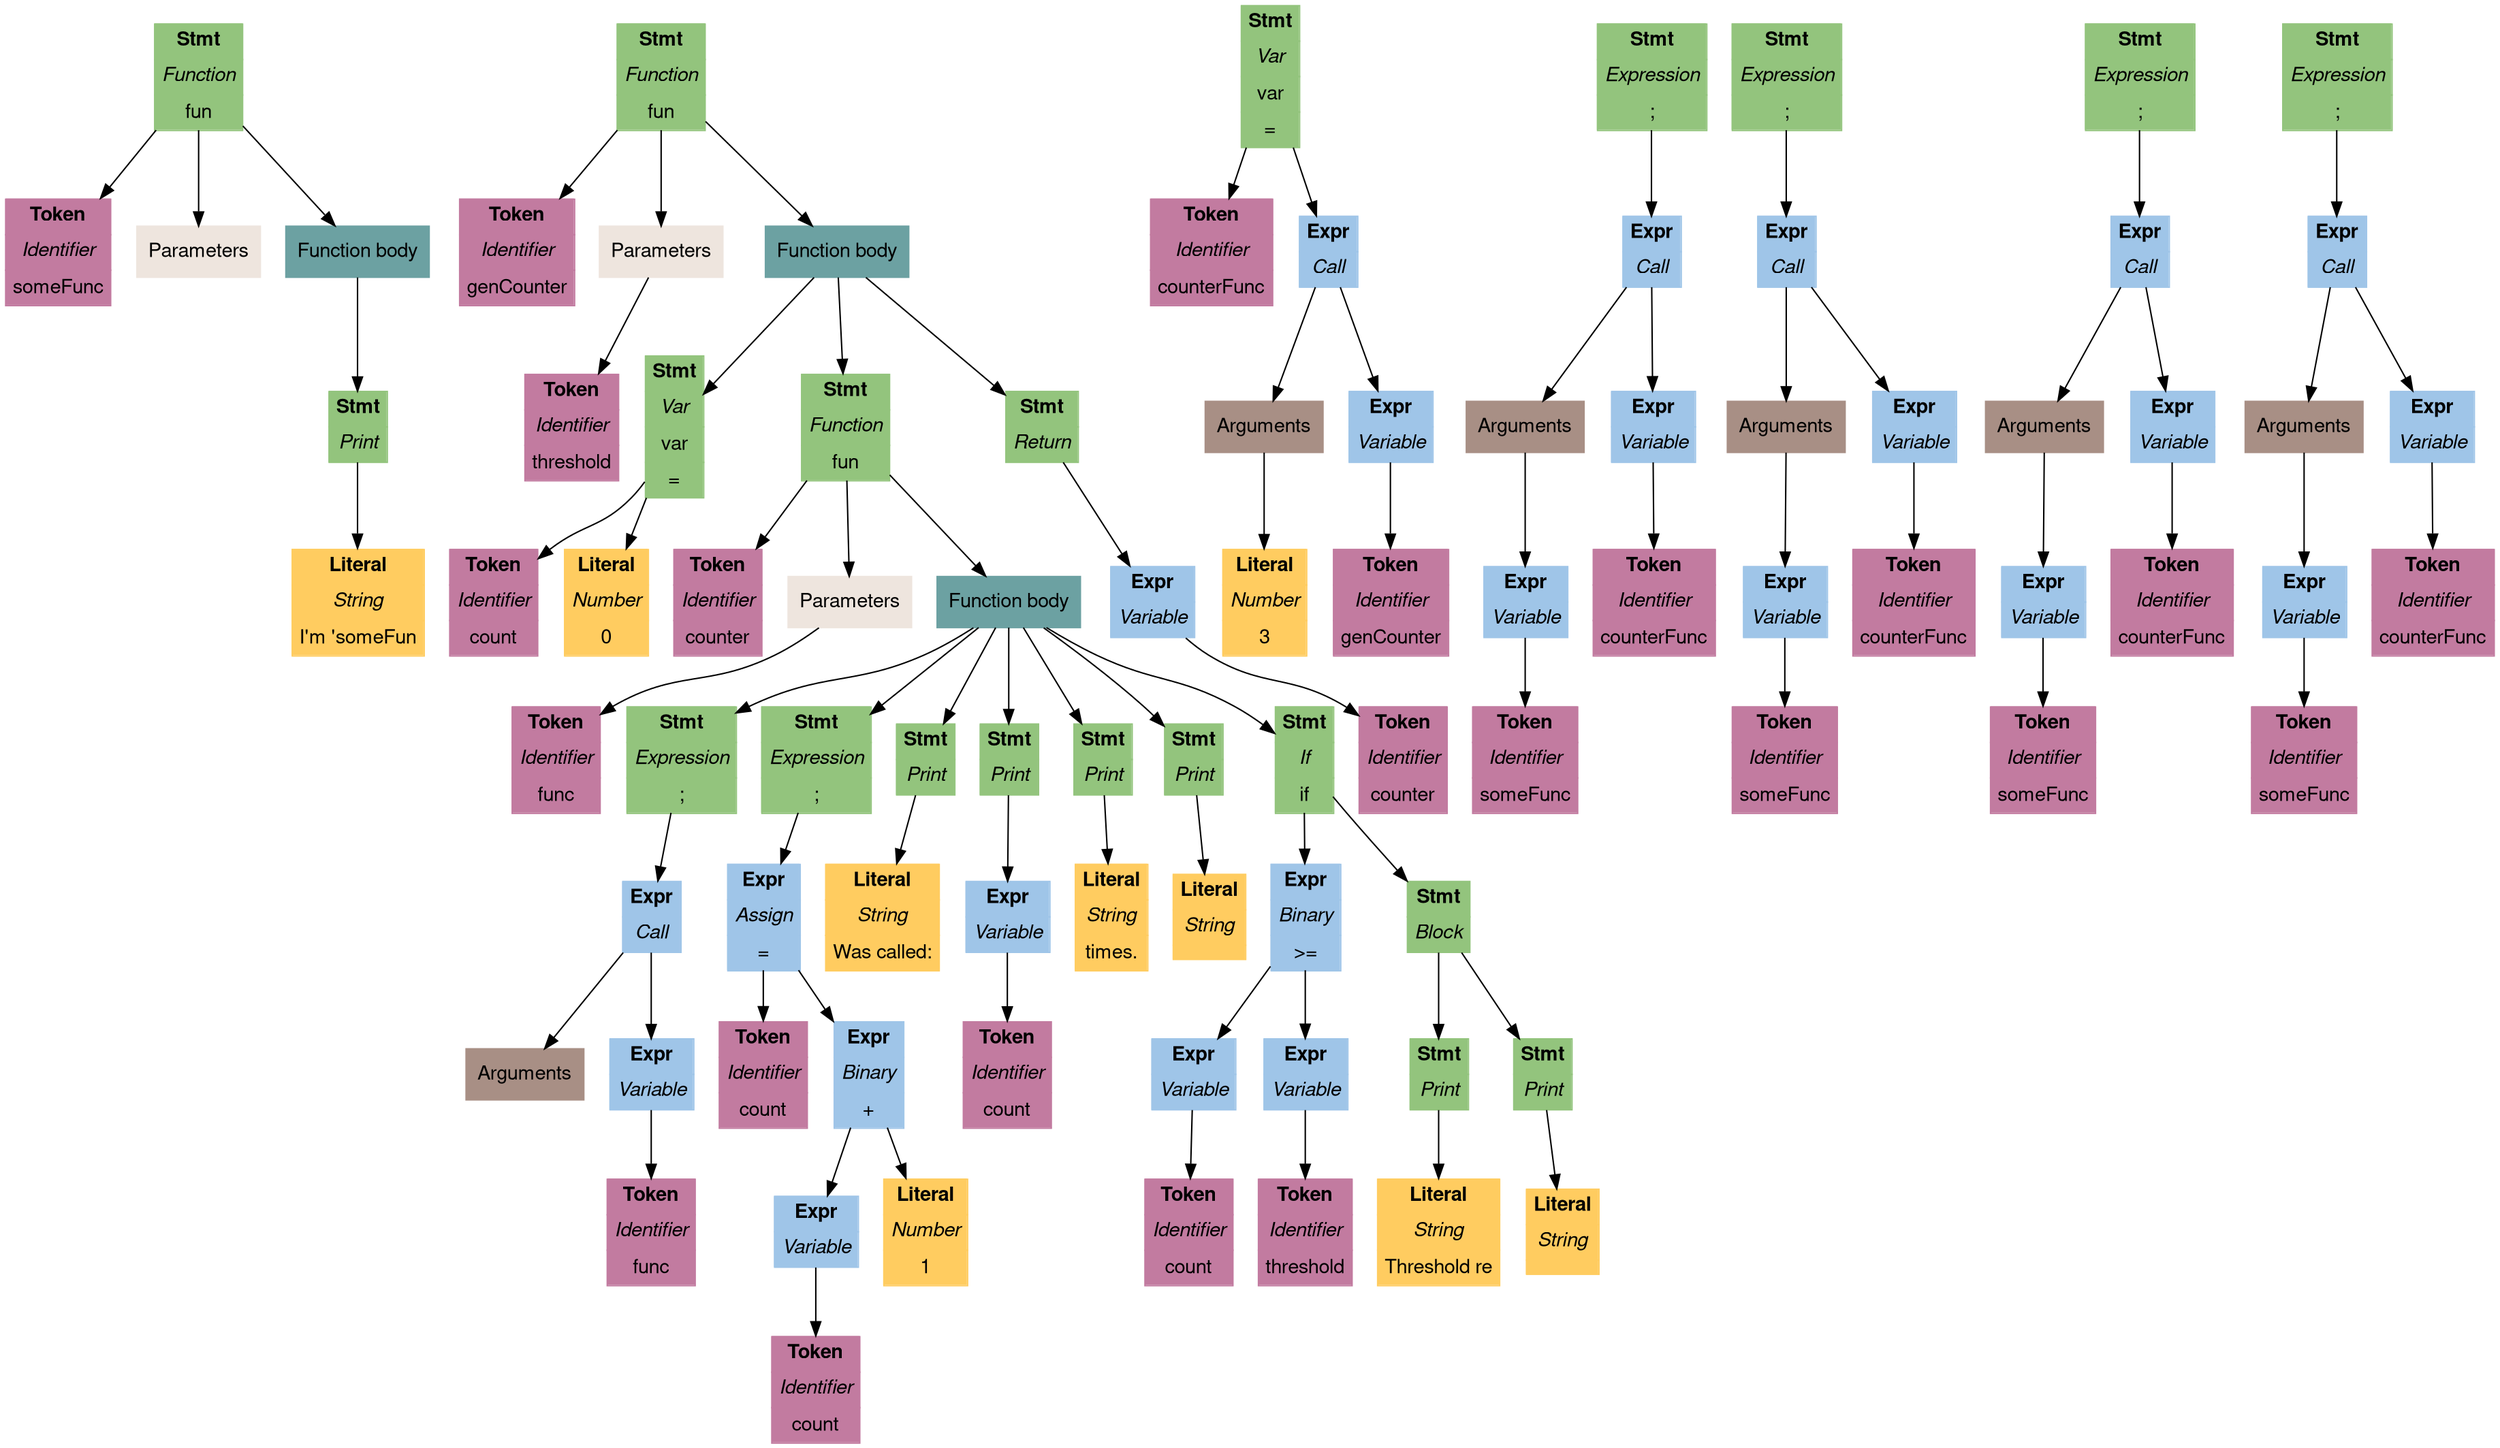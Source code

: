 digraph Program {
subgraph stmt0 {
	fontname="Helvetica,Arial,sans-serif"
	node [
		style=filled
		shape=rect
		fontname="Helvetica,Arial,sans-serif"
	]
	edge [
		fontname="Helvetica,Arial,sans-serif"
	]
	N1 [
		color="#93c47d"
		label=<<table border="0" cellborder="1" cellspacing="0" cellpadding="4">
			<tr> <td align="center"><b>Stmt</b></td> </tr>
			<tr> <td align="center"><i>Function</i></td> </tr>
			<tr> <td align="center">fun</td> </tr>
		</table>>
		shape=plain
	]
	N2 [
		color="#c27ba0"
		label=<<table border="0" cellborder="1" cellspacing="0" cellpadding="4">
			<tr> <td align="center"><b>Token</b></td> </tr>
			<tr> <td align="center"><i>Identifier</i></td> </tr>
			<tr> <td align="center">someFunc</td> </tr>
		</table>>
		shape=plain
	]
	N3 [
		color="#eee5de"
		label="Parameters"
	]
	N4 [
		color="#6ca1a2"
		label="Function body"
	]
	N1 -> {N2, N3, N4}
	N5 [
		color="#93c47d"
		label=<<table border="0" cellborder="1" cellspacing="0" cellpadding="4">
			<tr> <td align="center"><b>Stmt</b></td> </tr>
			<tr> <td align="center"><i>Print</i></td> </tr>
		</table>>
		shape=plain
	]
	N6 [
		color="#ffcc60"
		label=<<table border="0" cellborder="1" cellspacing="0" cellpadding="4">
			<tr> <td align="center"><b>Literal</b></td> </tr>
			<tr> <td align="center"><i>String</i></td> </tr>
			<tr> <td align="center">I'm 'someFun</td> </tr>
		</table>>
		shape=plain
	]
	N5 -> N6
	N4 -> N5
}
subgraph stmt1 {
	fontname="Helvetica,Arial,sans-serif"
	node [
		style=filled
		shape=rect
		fontname="Helvetica,Arial,sans-serif"
	]
	edge [
		fontname="Helvetica,Arial,sans-serif"
	]
	N7 [
		color="#93c47d"
		label=<<table border="0" cellborder="1" cellspacing="0" cellpadding="4">
			<tr> <td align="center"><b>Stmt</b></td> </tr>
			<tr> <td align="center"><i>Function</i></td> </tr>
			<tr> <td align="center">fun</td> </tr>
		</table>>
		shape=plain
	]
	N8 [
		color="#c27ba0"
		label=<<table border="0" cellborder="1" cellspacing="0" cellpadding="4">
			<tr> <td align="center"><b>Token</b></td> </tr>
			<tr> <td align="center"><i>Identifier</i></td> </tr>
			<tr> <td align="center">genCounter</td> </tr>
		</table>>
		shape=plain
	]
	N9 [
		color="#eee5de"
		label="Parameters"
	]
	N10 [
		color="#6ca1a2"
		label="Function body"
	]
	N7 -> {N8, N9, N10}
	N11 [
		color="#c27ba0"
		label=<<table border="0" cellborder="1" cellspacing="0" cellpadding="4">
			<tr> <td align="center"><b>Token</b></td> </tr>
			<tr> <td align="center"><i>Identifier</i></td> </tr>
			<tr> <td align="center">threshold</td> </tr>
		</table>>
		shape=plain
	]
	N9 -> N11
	N12 [
		color="#93c47d"
		label=<<table border="0" cellborder="1" cellspacing="0" cellpadding="4">
			<tr> <td align="center"><b>Stmt</b></td> </tr>
			<tr> <td align="center"><i>Var</i></td> </tr>
			<tr> <td align="center">var</td> </tr>
			<tr> <td align="center">=</td> </tr>
		</table>>
		shape=plain
	]
	N13 [
		color="#c27ba0"
		label=<<table border="0" cellborder="1" cellspacing="0" cellpadding="4">
			<tr> <td align="center"><b>Token</b></td> </tr>
			<tr> <td align="center"><i>Identifier</i></td> </tr>
			<tr> <td align="center">count</td> </tr>
		</table>>
		shape=plain
	]
	N14 [
		color="#ffcc60"
		label=<<table border="0" cellborder="1" cellspacing="0" cellpadding="4">
			<tr> <td align="center"><b>Literal</b></td> </tr>
			<tr> <td align="center"><i>Number</i></td> </tr>
			<tr> <td align="center">0</td> </tr>
		</table>>
		shape=plain
	]
	N12 -> {N13, N14}
	N15 [
		color="#93c47d"
		label=<<table border="0" cellborder="1" cellspacing="0" cellpadding="4">
			<tr> <td align="center"><b>Stmt</b></td> </tr>
			<tr> <td align="center"><i>Function</i></td> </tr>
			<tr> <td align="center">fun</td> </tr>
		</table>>
		shape=plain
	]
	N16 [
		color="#c27ba0"
		label=<<table border="0" cellborder="1" cellspacing="0" cellpadding="4">
			<tr> <td align="center"><b>Token</b></td> </tr>
			<tr> <td align="center"><i>Identifier</i></td> </tr>
			<tr> <td align="center">counter</td> </tr>
		</table>>
		shape=plain
	]
	N17 [
		color="#eee5de"
		label="Parameters"
	]
	N18 [
		color="#6ca1a2"
		label="Function body"
	]
	N15 -> {N16, N17, N18}
	N19 [
		color="#c27ba0"
		label=<<table border="0" cellborder="1" cellspacing="0" cellpadding="4">
			<tr> <td align="center"><b>Token</b></td> </tr>
			<tr> <td align="center"><i>Identifier</i></td> </tr>
			<tr> <td align="center">func</td> </tr>
		</table>>
		shape=plain
	]
	N17 -> N19
	N20 [
		color="#93c47d"
		label=<<table border="0" cellborder="1" cellspacing="0" cellpadding="4">
			<tr> <td align="center"><b>Stmt</b></td> </tr>
			<tr> <td align="center"><i>Expression</i></td> </tr>
			<tr> <td align="center">;</td> </tr>
		</table>>
		shape=plain
	]
	N21 [
		color="#9fc5e8"
		label=<<table border="0" cellborder="1" cellspacing="0" cellpadding="4">
			<tr> <td align="center"><b>Expr</b></td> </tr>
			<tr> <td align="center"><i>Call</i></td> </tr>
		</table>>
		shape=plain
	]
	N22 [
		color="#a88f85"
		label="Arguments"
	]
	N23 [
		color="#9fc5e8"
		label=<<table border="0" cellborder="1" cellspacing="0" cellpadding="4">
			<tr> <td align="center"><b>Expr</b></td> </tr>
			<tr> <td align="center"><i>Variable</i></td> </tr>
		</table>>
		shape=plain
	]
	N24 [
		color="#c27ba0"
		label=<<table border="0" cellborder="1" cellspacing="0" cellpadding="4">
			<tr> <td align="center"><b>Token</b></td> </tr>
			<tr> <td align="center"><i>Identifier</i></td> </tr>
			<tr> <td align="center">func</td> </tr>
		</table>>
		shape=plain
	]
	N23 -> N24
	N21 -> {N22, N23}
	N20 -> N21
	N25 [
		color="#93c47d"
		label=<<table border="0" cellborder="1" cellspacing="0" cellpadding="4">
			<tr> <td align="center"><b>Stmt</b></td> </tr>
			<tr> <td align="center"><i>Expression</i></td> </tr>
			<tr> <td align="center">;</td> </tr>
		</table>>
		shape=plain
	]
	N26 [
		color="#9fc5e8"
		label=<<table border="0" cellborder="1" cellspacing="0" cellpadding="4">
			<tr> <td align="center"><b>Expr</b></td> </tr>
			<tr> <td align="center"><i>Assign</i></td> </tr>
			<tr> <td align="center">=</td> </tr>
		</table>>
		shape=plain
	]
	N27 [
		color="#c27ba0"
		label=<<table border="0" cellborder="1" cellspacing="0" cellpadding="4">
			<tr> <td align="center"><b>Token</b></td> </tr>
			<tr> <td align="center"><i>Identifier</i></td> </tr>
			<tr> <td align="center">count</td> </tr>
		</table>>
		shape=plain
	]
	N26 -> N27
	N28 [
		color="#9fc5e8"
		label=<<table border="0" cellborder="1" cellspacing="0" cellpadding="4">
			<tr> <td align="center"><b>Expr</b></td> </tr>
			<tr> <td align="center"><i>Binary</i></td> </tr>
			<tr> <td align="center">+</td> </tr>
		</table>>
		shape=plain
	]
	N29 [
		color="#9fc5e8"
		label=<<table border="0" cellborder="1" cellspacing="0" cellpadding="4">
			<tr> <td align="center"><b>Expr</b></td> </tr>
			<tr> <td align="center"><i>Variable</i></td> </tr>
		</table>>
		shape=plain
	]
	N30 [
		color="#c27ba0"
		label=<<table border="0" cellborder="1" cellspacing="0" cellpadding="4">
			<tr> <td align="center"><b>Token</b></td> </tr>
			<tr> <td align="center"><i>Identifier</i></td> </tr>
			<tr> <td align="center">count</td> </tr>
		</table>>
		shape=plain
	]
	N29 -> N30
	N31 [
		color="#ffcc60"
		label=<<table border="0" cellborder="1" cellspacing="0" cellpadding="4">
			<tr> <td align="center"><b>Literal</b></td> </tr>
			<tr> <td align="center"><i>Number</i></td> </tr>
			<tr> <td align="center">1</td> </tr>
		</table>>
		shape=plain
	]
	N28 -> {N29, N31}
	N26 -> N28
	N25 -> N26
	N32 [
		color="#93c47d"
		label=<<table border="0" cellborder="1" cellspacing="0" cellpadding="4">
			<tr> <td align="center"><b>Stmt</b></td> </tr>
			<tr> <td align="center"><i>Print</i></td> </tr>
		</table>>
		shape=plain
	]
	N33 [
		color="#ffcc60"
		label=<<table border="0" cellborder="1" cellspacing="0" cellpadding="4">
			<tr> <td align="center"><b>Literal</b></td> </tr>
			<tr> <td align="center"><i>String</i></td> </tr>
			<tr> <td align="center">Was called:</td> </tr>
		</table>>
		shape=plain
	]
	N32 -> N33
	N34 [
		color="#93c47d"
		label=<<table border="0" cellborder="1" cellspacing="0" cellpadding="4">
			<tr> <td align="center"><b>Stmt</b></td> </tr>
			<tr> <td align="center"><i>Print</i></td> </tr>
		</table>>
		shape=plain
	]
	N35 [
		color="#9fc5e8"
		label=<<table border="0" cellborder="1" cellspacing="0" cellpadding="4">
			<tr> <td align="center"><b>Expr</b></td> </tr>
			<tr> <td align="center"><i>Variable</i></td> </tr>
		</table>>
		shape=plain
	]
	N36 [
		color="#c27ba0"
		label=<<table border="0" cellborder="1" cellspacing="0" cellpadding="4">
			<tr> <td align="center"><b>Token</b></td> </tr>
			<tr> <td align="center"><i>Identifier</i></td> </tr>
			<tr> <td align="center">count</td> </tr>
		</table>>
		shape=plain
	]
	N35 -> N36
	N34 -> N35
	N37 [
		color="#93c47d"
		label=<<table border="0" cellborder="1" cellspacing="0" cellpadding="4">
			<tr> <td align="center"><b>Stmt</b></td> </tr>
			<tr> <td align="center"><i>Print</i></td> </tr>
		</table>>
		shape=plain
	]
	N38 [
		color="#ffcc60"
		label=<<table border="0" cellborder="1" cellspacing="0" cellpadding="4">
			<tr> <td align="center"><b>Literal</b></td> </tr>
			<tr> <td align="center"><i>String</i></td> </tr>
			<tr> <td align="center">times.</td> </tr>
		</table>>
		shape=plain
	]
	N37 -> N38
	N39 [
		color="#93c47d"
		label=<<table border="0" cellborder="1" cellspacing="0" cellpadding="4">
			<tr> <td align="center"><b>Stmt</b></td> </tr>
			<tr> <td align="center"><i>Print</i></td> </tr>
		</table>>
		shape=plain
	]
	N40 [
		color="#ffcc60"
		label=<<table border="0" cellborder="1" cellspacing="0" cellpadding="4">
			<tr> <td align="center"><b>Literal</b></td> </tr>
			<tr> <td align="center"><i>String</i></td> </tr>
			<tr> <td align="center"></td> </tr>
		</table>>
		shape=plain
	]
	N39 -> N40
	N41 [
		color="#93c47d"
		label=<<table border="0" cellborder="1" cellspacing="0" cellpadding="4">
			<tr> <td align="center"><b>Stmt</b></td> </tr>
			<tr> <td align="center"><i>If</i></td> </tr>
			<tr> <td align="center">if</td> </tr>
		</table>>
		shape=plain
	]
	N42 [
		color="#9fc5e8"
		label=<<table border="0" cellborder="1" cellspacing="0" cellpadding="4">
			<tr> <td align="center"><b>Expr</b></td> </tr>
			<tr> <td align="center"><i>Binary</i></td> </tr>
			<tr> <td align="center">&gt;=</td> </tr>
		</table>>
		shape=plain
	]
	N43 [
		color="#9fc5e8"
		label=<<table border="0" cellborder="1" cellspacing="0" cellpadding="4">
			<tr> <td align="center"><b>Expr</b></td> </tr>
			<tr> <td align="center"><i>Variable</i></td> </tr>
		</table>>
		shape=plain
	]
	N44 [
		color="#c27ba0"
		label=<<table border="0" cellborder="1" cellspacing="0" cellpadding="4">
			<tr> <td align="center"><b>Token</b></td> </tr>
			<tr> <td align="center"><i>Identifier</i></td> </tr>
			<tr> <td align="center">count</td> </tr>
		</table>>
		shape=plain
	]
	N43 -> N44
	N45 [
		color="#9fc5e8"
		label=<<table border="0" cellborder="1" cellspacing="0" cellpadding="4">
			<tr> <td align="center"><b>Expr</b></td> </tr>
			<tr> <td align="center"><i>Variable</i></td> </tr>
		</table>>
		shape=plain
	]
	N46 [
		color="#c27ba0"
		label=<<table border="0" cellborder="1" cellspacing="0" cellpadding="4">
			<tr> <td align="center"><b>Token</b></td> </tr>
			<tr> <td align="center"><i>Identifier</i></td> </tr>
			<tr> <td align="center">threshold</td> </tr>
		</table>>
		shape=plain
	]
	N45 -> N46
	N42 -> {N43, N45}
	N47 [
		color="#93c47d"
		label=<<table border="0" cellborder="1" cellspacing="0" cellpadding="4">
			<tr> <td align="center"><b>Stmt</b></td> </tr>
			<tr> <td align="center"><i>Block</i></td> </tr>
		</table>>
		shape=plain
	]
	N48 [
		color="#93c47d"
		label=<<table border="0" cellborder="1" cellspacing="0" cellpadding="4">
			<tr> <td align="center"><b>Stmt</b></td> </tr>
			<tr> <td align="center"><i>Print</i></td> </tr>
		</table>>
		shape=plain
	]
	N49 [
		color="#ffcc60"
		label=<<table border="0" cellborder="1" cellspacing="0" cellpadding="4">
			<tr> <td align="center"><b>Literal</b></td> </tr>
			<tr> <td align="center"><i>String</i></td> </tr>
			<tr> <td align="center">Threshold re</td> </tr>
		</table>>
		shape=plain
	]
	N48 -> N49
	N50 [
		color="#93c47d"
		label=<<table border="0" cellborder="1" cellspacing="0" cellpadding="4">
			<tr> <td align="center"><b>Stmt</b></td> </tr>
			<tr> <td align="center"><i>Print</i></td> </tr>
		</table>>
		shape=plain
	]
	N51 [
		color="#ffcc60"
		label=<<table border="0" cellborder="1" cellspacing="0" cellpadding="4">
			<tr> <td align="center"><b>Literal</b></td> </tr>
			<tr> <td align="center"><i>String</i></td> </tr>
			<tr> <td align="center"></td> </tr>
		</table>>
		shape=plain
	]
	N50 -> N51
	N47 -> N48
	N47 -> N50
	N41 -> {N42, N47}
	N18 -> N20
	N18 -> N25
	N18 -> N32
	N18 -> N34
	N18 -> N37
	N18 -> N39
	N18 -> N41
	N52 [
		color="#93c47d"
		label=<<table border="0" cellborder="1" cellspacing="0" cellpadding="4">
			<tr> <td align="center"><b>Stmt</b></td> </tr>
			<tr> <td align="center"><i>Return</i></td> </tr>
		</table>>
		shape=plain
	]
	N53 [
		color="#9fc5e8"
		label=<<table border="0" cellborder="1" cellspacing="0" cellpadding="4">
			<tr> <td align="center"><b>Expr</b></td> </tr>
			<tr> <td align="center"><i>Variable</i></td> </tr>
		</table>>
		shape=plain
	]
	N54 [
		color="#c27ba0"
		label=<<table border="0" cellborder="1" cellspacing="0" cellpadding="4">
			<tr> <td align="center"><b>Token</b></td> </tr>
			<tr> <td align="center"><i>Identifier</i></td> </tr>
			<tr> <td align="center">counter</td> </tr>
		</table>>
		shape=plain
	]
	N53 -> N54
	N52 -> N53
	N10 -> N12
	N10 -> N15
	N10 -> N52
}
subgraph stmt2 {
	fontname="Helvetica,Arial,sans-serif"
	node [
		style=filled
		shape=rect
		fontname="Helvetica,Arial,sans-serif"
	]
	edge [
		fontname="Helvetica,Arial,sans-serif"
	]
	N55 [
		color="#93c47d"
		label=<<table border="0" cellborder="1" cellspacing="0" cellpadding="4">
			<tr> <td align="center"><b>Stmt</b></td> </tr>
			<tr> <td align="center"><i>Var</i></td> </tr>
			<tr> <td align="center">var</td> </tr>
			<tr> <td align="center">=</td> </tr>
		</table>>
		shape=plain
	]
	N56 [
		color="#c27ba0"
		label=<<table border="0" cellborder="1" cellspacing="0" cellpadding="4">
			<tr> <td align="center"><b>Token</b></td> </tr>
			<tr> <td align="center"><i>Identifier</i></td> </tr>
			<tr> <td align="center">counterFunc</td> </tr>
		</table>>
		shape=plain
	]
	N57 [
		color="#9fc5e8"
		label=<<table border="0" cellborder="1" cellspacing="0" cellpadding="4">
			<tr> <td align="center"><b>Expr</b></td> </tr>
			<tr> <td align="center"><i>Call</i></td> </tr>
		</table>>
		shape=plain
	]
	N58 [
		color="#a88f85"
		label="Arguments"
	]
	N59 [
		color="#9fc5e8"
		label=<<table border="0" cellborder="1" cellspacing="0" cellpadding="4">
			<tr> <td align="center"><b>Expr</b></td> </tr>
			<tr> <td align="center"><i>Variable</i></td> </tr>
		</table>>
		shape=plain
	]
	N60 [
		color="#c27ba0"
		label=<<table border="0" cellborder="1" cellspacing="0" cellpadding="4">
			<tr> <td align="center"><b>Token</b></td> </tr>
			<tr> <td align="center"><i>Identifier</i></td> </tr>
			<tr> <td align="center">genCounter</td> </tr>
		</table>>
		shape=plain
	]
	N59 -> N60
	N57 -> {N58, N59}
	N61 [
		color="#ffcc60"
		label=<<table border="0" cellborder="1" cellspacing="0" cellpadding="4">
			<tr> <td align="center"><b>Literal</b></td> </tr>
			<tr> <td align="center"><i>Number</i></td> </tr>
			<tr> <td align="center">3</td> </tr>
		</table>>
		shape=plain
	]
	N58 -> N61
	N55 -> {N56, N57}
}
subgraph stmt3 {
	fontname="Helvetica,Arial,sans-serif"
	node [
		style=filled
		shape=rect
		fontname="Helvetica,Arial,sans-serif"
	]
	edge [
		fontname="Helvetica,Arial,sans-serif"
	]
	N62 [
		color="#93c47d"
		label=<<table border="0" cellborder="1" cellspacing="0" cellpadding="4">
			<tr> <td align="center"><b>Stmt</b></td> </tr>
			<tr> <td align="center"><i>Expression</i></td> </tr>
			<tr> <td align="center">;</td> </tr>
		</table>>
		shape=plain
	]
	N63 [
		color="#9fc5e8"
		label=<<table border="0" cellborder="1" cellspacing="0" cellpadding="4">
			<tr> <td align="center"><b>Expr</b></td> </tr>
			<tr> <td align="center"><i>Call</i></td> </tr>
		</table>>
		shape=plain
	]
	N64 [
		color="#a88f85"
		label="Arguments"
	]
	N65 [
		color="#9fc5e8"
		label=<<table border="0" cellborder="1" cellspacing="0" cellpadding="4">
			<tr> <td align="center"><b>Expr</b></td> </tr>
			<tr> <td align="center"><i>Variable</i></td> </tr>
		</table>>
		shape=plain
	]
	N66 [
		color="#c27ba0"
		label=<<table border="0" cellborder="1" cellspacing="0" cellpadding="4">
			<tr> <td align="center"><b>Token</b></td> </tr>
			<tr> <td align="center"><i>Identifier</i></td> </tr>
			<tr> <td align="center">counterFunc</td> </tr>
		</table>>
		shape=plain
	]
	N65 -> N66
	N63 -> {N64, N65}
	N67 [
		color="#9fc5e8"
		label=<<table border="0" cellborder="1" cellspacing="0" cellpadding="4">
			<tr> <td align="center"><b>Expr</b></td> </tr>
			<tr> <td align="center"><i>Variable</i></td> </tr>
		</table>>
		shape=plain
	]
	N68 [
		color="#c27ba0"
		label=<<table border="0" cellborder="1" cellspacing="0" cellpadding="4">
			<tr> <td align="center"><b>Token</b></td> </tr>
			<tr> <td align="center"><i>Identifier</i></td> </tr>
			<tr> <td align="center">someFunc</td> </tr>
		</table>>
		shape=plain
	]
	N67 -> N68
	N64 -> N67
	N62 -> N63
}
subgraph stmt4 {
	fontname="Helvetica,Arial,sans-serif"
	node [
		style=filled
		shape=rect
		fontname="Helvetica,Arial,sans-serif"
	]
	edge [
		fontname="Helvetica,Arial,sans-serif"
	]
	N69 [
		color="#93c47d"
		label=<<table border="0" cellborder="1" cellspacing="0" cellpadding="4">
			<tr> <td align="center"><b>Stmt</b></td> </tr>
			<tr> <td align="center"><i>Expression</i></td> </tr>
			<tr> <td align="center">;</td> </tr>
		</table>>
		shape=plain
	]
	N70 [
		color="#9fc5e8"
		label=<<table border="0" cellborder="1" cellspacing="0" cellpadding="4">
			<tr> <td align="center"><b>Expr</b></td> </tr>
			<tr> <td align="center"><i>Call</i></td> </tr>
		</table>>
		shape=plain
	]
	N71 [
		color="#a88f85"
		label="Arguments"
	]
	N72 [
		color="#9fc5e8"
		label=<<table border="0" cellborder="1" cellspacing="0" cellpadding="4">
			<tr> <td align="center"><b>Expr</b></td> </tr>
			<tr> <td align="center"><i>Variable</i></td> </tr>
		</table>>
		shape=plain
	]
	N73 [
		color="#c27ba0"
		label=<<table border="0" cellborder="1" cellspacing="0" cellpadding="4">
			<tr> <td align="center"><b>Token</b></td> </tr>
			<tr> <td align="center"><i>Identifier</i></td> </tr>
			<tr> <td align="center">counterFunc</td> </tr>
		</table>>
		shape=plain
	]
	N72 -> N73
	N70 -> {N71, N72}
	N74 [
		color="#9fc5e8"
		label=<<table border="0" cellborder="1" cellspacing="0" cellpadding="4">
			<tr> <td align="center"><b>Expr</b></td> </tr>
			<tr> <td align="center"><i>Variable</i></td> </tr>
		</table>>
		shape=plain
	]
	N75 [
		color="#c27ba0"
		label=<<table border="0" cellborder="1" cellspacing="0" cellpadding="4">
			<tr> <td align="center"><b>Token</b></td> </tr>
			<tr> <td align="center"><i>Identifier</i></td> </tr>
			<tr> <td align="center">someFunc</td> </tr>
		</table>>
		shape=plain
	]
	N74 -> N75
	N71 -> N74
	N69 -> N70
}
subgraph stmt5 {
	fontname="Helvetica,Arial,sans-serif"
	node [
		style=filled
		shape=rect
		fontname="Helvetica,Arial,sans-serif"
	]
	edge [
		fontname="Helvetica,Arial,sans-serif"
	]
	N76 [
		color="#93c47d"
		label=<<table border="0" cellborder="1" cellspacing="0" cellpadding="4">
			<tr> <td align="center"><b>Stmt</b></td> </tr>
			<tr> <td align="center"><i>Expression</i></td> </tr>
			<tr> <td align="center">;</td> </tr>
		</table>>
		shape=plain
	]
	N77 [
		color="#9fc5e8"
		label=<<table border="0" cellborder="1" cellspacing="0" cellpadding="4">
			<tr> <td align="center"><b>Expr</b></td> </tr>
			<tr> <td align="center"><i>Call</i></td> </tr>
		</table>>
		shape=plain
	]
	N78 [
		color="#a88f85"
		label="Arguments"
	]
	N79 [
		color="#9fc5e8"
		label=<<table border="0" cellborder="1" cellspacing="0" cellpadding="4">
			<tr> <td align="center"><b>Expr</b></td> </tr>
			<tr> <td align="center"><i>Variable</i></td> </tr>
		</table>>
		shape=plain
	]
	N80 [
		color="#c27ba0"
		label=<<table border="0" cellborder="1" cellspacing="0" cellpadding="4">
			<tr> <td align="center"><b>Token</b></td> </tr>
			<tr> <td align="center"><i>Identifier</i></td> </tr>
			<tr> <td align="center">counterFunc</td> </tr>
		</table>>
		shape=plain
	]
	N79 -> N80
	N77 -> {N78, N79}
	N81 [
		color="#9fc5e8"
		label=<<table border="0" cellborder="1" cellspacing="0" cellpadding="4">
			<tr> <td align="center"><b>Expr</b></td> </tr>
			<tr> <td align="center"><i>Variable</i></td> </tr>
		</table>>
		shape=plain
	]
	N82 [
		color="#c27ba0"
		label=<<table border="0" cellborder="1" cellspacing="0" cellpadding="4">
			<tr> <td align="center"><b>Token</b></td> </tr>
			<tr> <td align="center"><i>Identifier</i></td> </tr>
			<tr> <td align="center">someFunc</td> </tr>
		</table>>
		shape=plain
	]
	N81 -> N82
	N78 -> N81
	N76 -> N77
}
subgraph stmt6 {
	fontname="Helvetica,Arial,sans-serif"
	node [
		style=filled
		shape=rect
		fontname="Helvetica,Arial,sans-serif"
	]
	edge [
		fontname="Helvetica,Arial,sans-serif"
	]
	N83 [
		color="#93c47d"
		label=<<table border="0" cellborder="1" cellspacing="0" cellpadding="4">
			<tr> <td align="center"><b>Stmt</b></td> </tr>
			<tr> <td align="center"><i>Expression</i></td> </tr>
			<tr> <td align="center">;</td> </tr>
		</table>>
		shape=plain
	]
	N84 [
		color="#9fc5e8"
		label=<<table border="0" cellborder="1" cellspacing="0" cellpadding="4">
			<tr> <td align="center"><b>Expr</b></td> </tr>
			<tr> <td align="center"><i>Call</i></td> </tr>
		</table>>
		shape=plain
	]
	N85 [
		color="#a88f85"
		label="Arguments"
	]
	N86 [
		color="#9fc5e8"
		label=<<table border="0" cellborder="1" cellspacing="0" cellpadding="4">
			<tr> <td align="center"><b>Expr</b></td> </tr>
			<tr> <td align="center"><i>Variable</i></td> </tr>
		</table>>
		shape=plain
	]
	N87 [
		color="#c27ba0"
		label=<<table border="0" cellborder="1" cellspacing="0" cellpadding="4">
			<tr> <td align="center"><b>Token</b></td> </tr>
			<tr> <td align="center"><i>Identifier</i></td> </tr>
			<tr> <td align="center">counterFunc</td> </tr>
		</table>>
		shape=plain
	]
	N86 -> N87
	N84 -> {N85, N86}
	N88 [
		color="#9fc5e8"
		label=<<table border="0" cellborder="1" cellspacing="0" cellpadding="4">
			<tr> <td align="center"><b>Expr</b></td> </tr>
			<tr> <td align="center"><i>Variable</i></td> </tr>
		</table>>
		shape=plain
	]
	N89 [
		color="#c27ba0"
		label=<<table border="0" cellborder="1" cellspacing="0" cellpadding="4">
			<tr> <td align="center"><b>Token</b></td> </tr>
			<tr> <td align="center"><i>Identifier</i></td> </tr>
			<tr> <td align="center">someFunc</td> </tr>
		</table>>
		shape=plain
	]
	N88 -> N89
	N85 -> N88
	N83 -> N84
}
}

